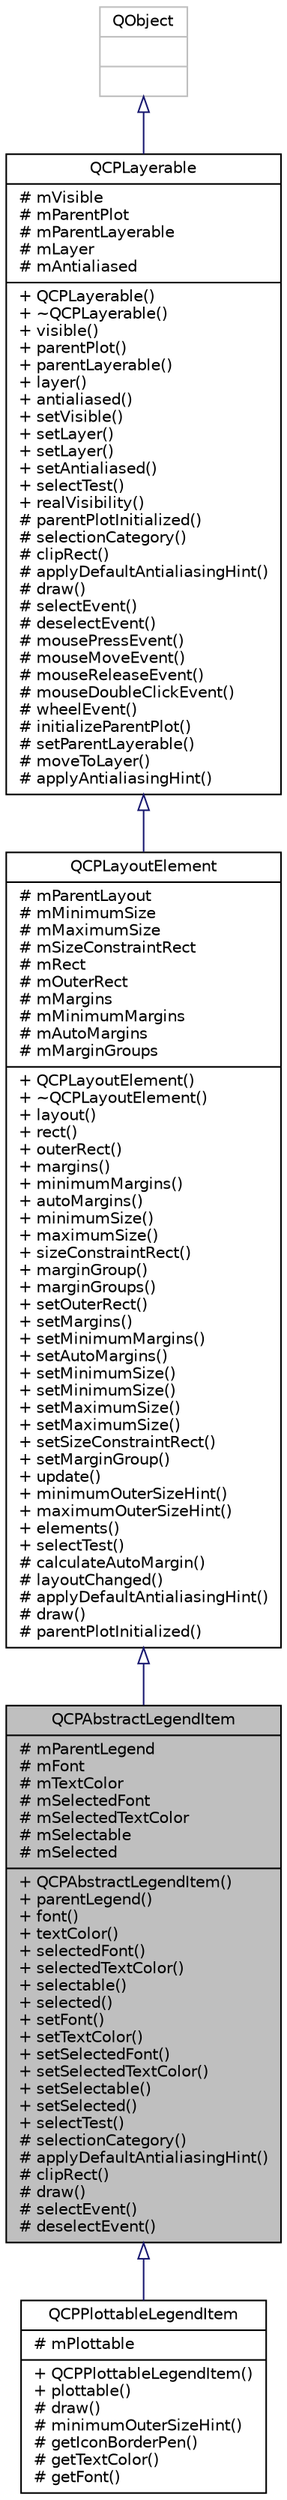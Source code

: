 digraph "QCPAbstractLegendItem"
{
  edge [fontname="Helvetica",fontsize="10",labelfontname="Helvetica",labelfontsize="10"];
  node [fontname="Helvetica",fontsize="10",shape=record];
  Node19 [label="{QCPAbstractLegendItem\n|# mParentLegend\l# mFont\l# mTextColor\l# mSelectedFont\l# mSelectedTextColor\l# mSelectable\l# mSelected\l|+ QCPAbstractLegendItem()\l+ parentLegend()\l+ font()\l+ textColor()\l+ selectedFont()\l+ selectedTextColor()\l+ selectable()\l+ selected()\l+ setFont()\l+ setTextColor()\l+ setSelectedFont()\l+ setSelectedTextColor()\l+ setSelectable()\l+ setSelected()\l+ selectTest()\l# selectionCategory()\l# applyDefaultAntialiasingHint()\l# clipRect()\l# draw()\l# selectEvent()\l# deselectEvent()\l}",height=0.2,width=0.4,color="black", fillcolor="grey75", style="filled", fontcolor="black"];
  Node20 -> Node19 [dir="back",color="midnightblue",fontsize="10",style="solid",arrowtail="onormal",fontname="Helvetica"];
  Node20 [label="{QCPLayoutElement\n|# mParentLayout\l# mMinimumSize\l# mMaximumSize\l# mSizeConstraintRect\l# mRect\l# mOuterRect\l# mMargins\l# mMinimumMargins\l# mAutoMargins\l# mMarginGroups\l|+ QCPLayoutElement()\l+ ~QCPLayoutElement()\l+ layout()\l+ rect()\l+ outerRect()\l+ margins()\l+ minimumMargins()\l+ autoMargins()\l+ minimumSize()\l+ maximumSize()\l+ sizeConstraintRect()\l+ marginGroup()\l+ marginGroups()\l+ setOuterRect()\l+ setMargins()\l+ setMinimumMargins()\l+ setAutoMargins()\l+ setMinimumSize()\l+ setMinimumSize()\l+ setMaximumSize()\l+ setMaximumSize()\l+ setSizeConstraintRect()\l+ setMarginGroup()\l+ update()\l+ minimumOuterSizeHint()\l+ maximumOuterSizeHint()\l+ elements()\l+ selectTest()\l# calculateAutoMargin()\l# layoutChanged()\l# applyDefaultAntialiasingHint()\l# draw()\l# parentPlotInitialized()\l}",height=0.2,width=0.4,color="black", fillcolor="white", style="filled",URL="$classQCPLayoutElement.html",tooltip="The abstract base class for all objects that form the layout system. "];
  Node21 -> Node20 [dir="back",color="midnightblue",fontsize="10",style="solid",arrowtail="onormal",fontname="Helvetica"];
  Node21 [label="{QCPLayerable\n|# mVisible\l# mParentPlot\l# mParentLayerable\l# mLayer\l# mAntialiased\l|+ QCPLayerable()\l+ ~QCPLayerable()\l+ visible()\l+ parentPlot()\l+ parentLayerable()\l+ layer()\l+ antialiased()\l+ setVisible()\l+ setLayer()\l+ setLayer()\l+ setAntialiased()\l+ selectTest()\l+ realVisibility()\l# parentPlotInitialized()\l# selectionCategory()\l# clipRect()\l# applyDefaultAntialiasingHint()\l# draw()\l# selectEvent()\l# deselectEvent()\l# mousePressEvent()\l# mouseMoveEvent()\l# mouseReleaseEvent()\l# mouseDoubleClickEvent()\l# wheelEvent()\l# initializeParentPlot()\l# setParentLayerable()\l# moveToLayer()\l# applyAntialiasingHint()\l}",height=0.2,width=0.4,color="black", fillcolor="white", style="filled",URL="$classQCPLayerable.html",tooltip="Base class for all drawable objects. "];
  Node22 -> Node21 [dir="back",color="midnightblue",fontsize="10",style="solid",arrowtail="onormal",fontname="Helvetica"];
  Node22 [label="{QObject\n||}",height=0.2,width=0.4,color="grey75", fillcolor="white", style="filled"];
  Node19 -> Node23 [dir="back",color="midnightblue",fontsize="10",style="solid",arrowtail="onormal",fontname="Helvetica"];
  Node23 [label="{QCPPlottableLegendItem\n|# mPlottable\l|+ QCPPlottableLegendItem()\l+ plottable()\l# draw()\l# minimumOuterSizeHint()\l# getIconBorderPen()\l# getTextColor()\l# getFont()\l}",height=0.2,width=0.4,color="black", fillcolor="white", style="filled",URL="$classQCPPlottableLegendItem.html",tooltip="A legend item representing a plottable with an icon and the plottable name. "];
}
